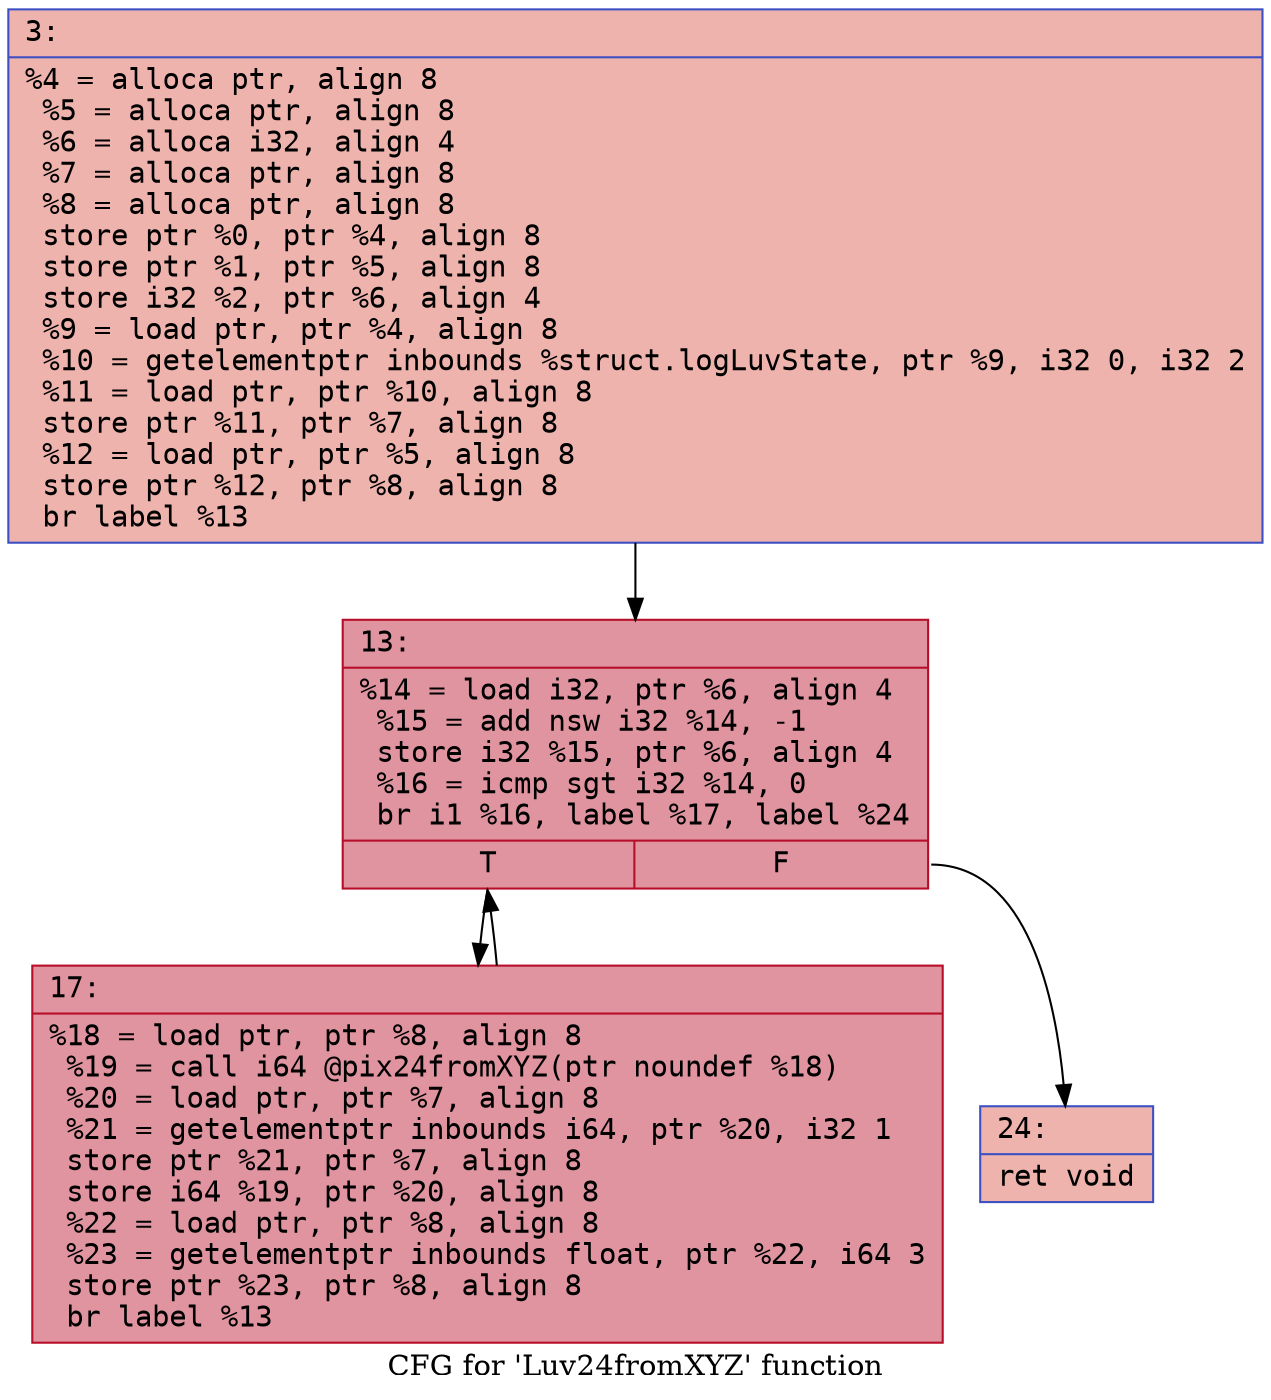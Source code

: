 digraph "CFG for 'Luv24fromXYZ' function" {
	label="CFG for 'Luv24fromXYZ' function";

	Node0x600000635270 [shape=record,color="#3d50c3ff", style=filled, fillcolor="#d6524470" fontname="Courier",label="{3:\l|  %4 = alloca ptr, align 8\l  %5 = alloca ptr, align 8\l  %6 = alloca i32, align 4\l  %7 = alloca ptr, align 8\l  %8 = alloca ptr, align 8\l  store ptr %0, ptr %4, align 8\l  store ptr %1, ptr %5, align 8\l  store i32 %2, ptr %6, align 4\l  %9 = load ptr, ptr %4, align 8\l  %10 = getelementptr inbounds %struct.logLuvState, ptr %9, i32 0, i32 2\l  %11 = load ptr, ptr %10, align 8\l  store ptr %11, ptr %7, align 8\l  %12 = load ptr, ptr %5, align 8\l  store ptr %12, ptr %8, align 8\l  br label %13\l}"];
	Node0x600000635270 -> Node0x6000006352c0[tooltip="3 -> 13\nProbability 100.00%" ];
	Node0x6000006352c0 [shape=record,color="#b70d28ff", style=filled, fillcolor="#b70d2870" fontname="Courier",label="{13:\l|  %14 = load i32, ptr %6, align 4\l  %15 = add nsw i32 %14, -1\l  store i32 %15, ptr %6, align 4\l  %16 = icmp sgt i32 %14, 0\l  br i1 %16, label %17, label %24\l|{<s0>T|<s1>F}}"];
	Node0x6000006352c0:s0 -> Node0x600000635310[tooltip="13 -> 17\nProbability 96.88%" ];
	Node0x6000006352c0:s1 -> Node0x600000635360[tooltip="13 -> 24\nProbability 3.12%" ];
	Node0x600000635310 [shape=record,color="#b70d28ff", style=filled, fillcolor="#b70d2870" fontname="Courier",label="{17:\l|  %18 = load ptr, ptr %8, align 8\l  %19 = call i64 @pix24fromXYZ(ptr noundef %18)\l  %20 = load ptr, ptr %7, align 8\l  %21 = getelementptr inbounds i64, ptr %20, i32 1\l  store ptr %21, ptr %7, align 8\l  store i64 %19, ptr %20, align 8\l  %22 = load ptr, ptr %8, align 8\l  %23 = getelementptr inbounds float, ptr %22, i64 3\l  store ptr %23, ptr %8, align 8\l  br label %13\l}"];
	Node0x600000635310 -> Node0x6000006352c0[tooltip="17 -> 13\nProbability 100.00%" ];
	Node0x600000635360 [shape=record,color="#3d50c3ff", style=filled, fillcolor="#d6524470" fontname="Courier",label="{24:\l|  ret void\l}"];
}
